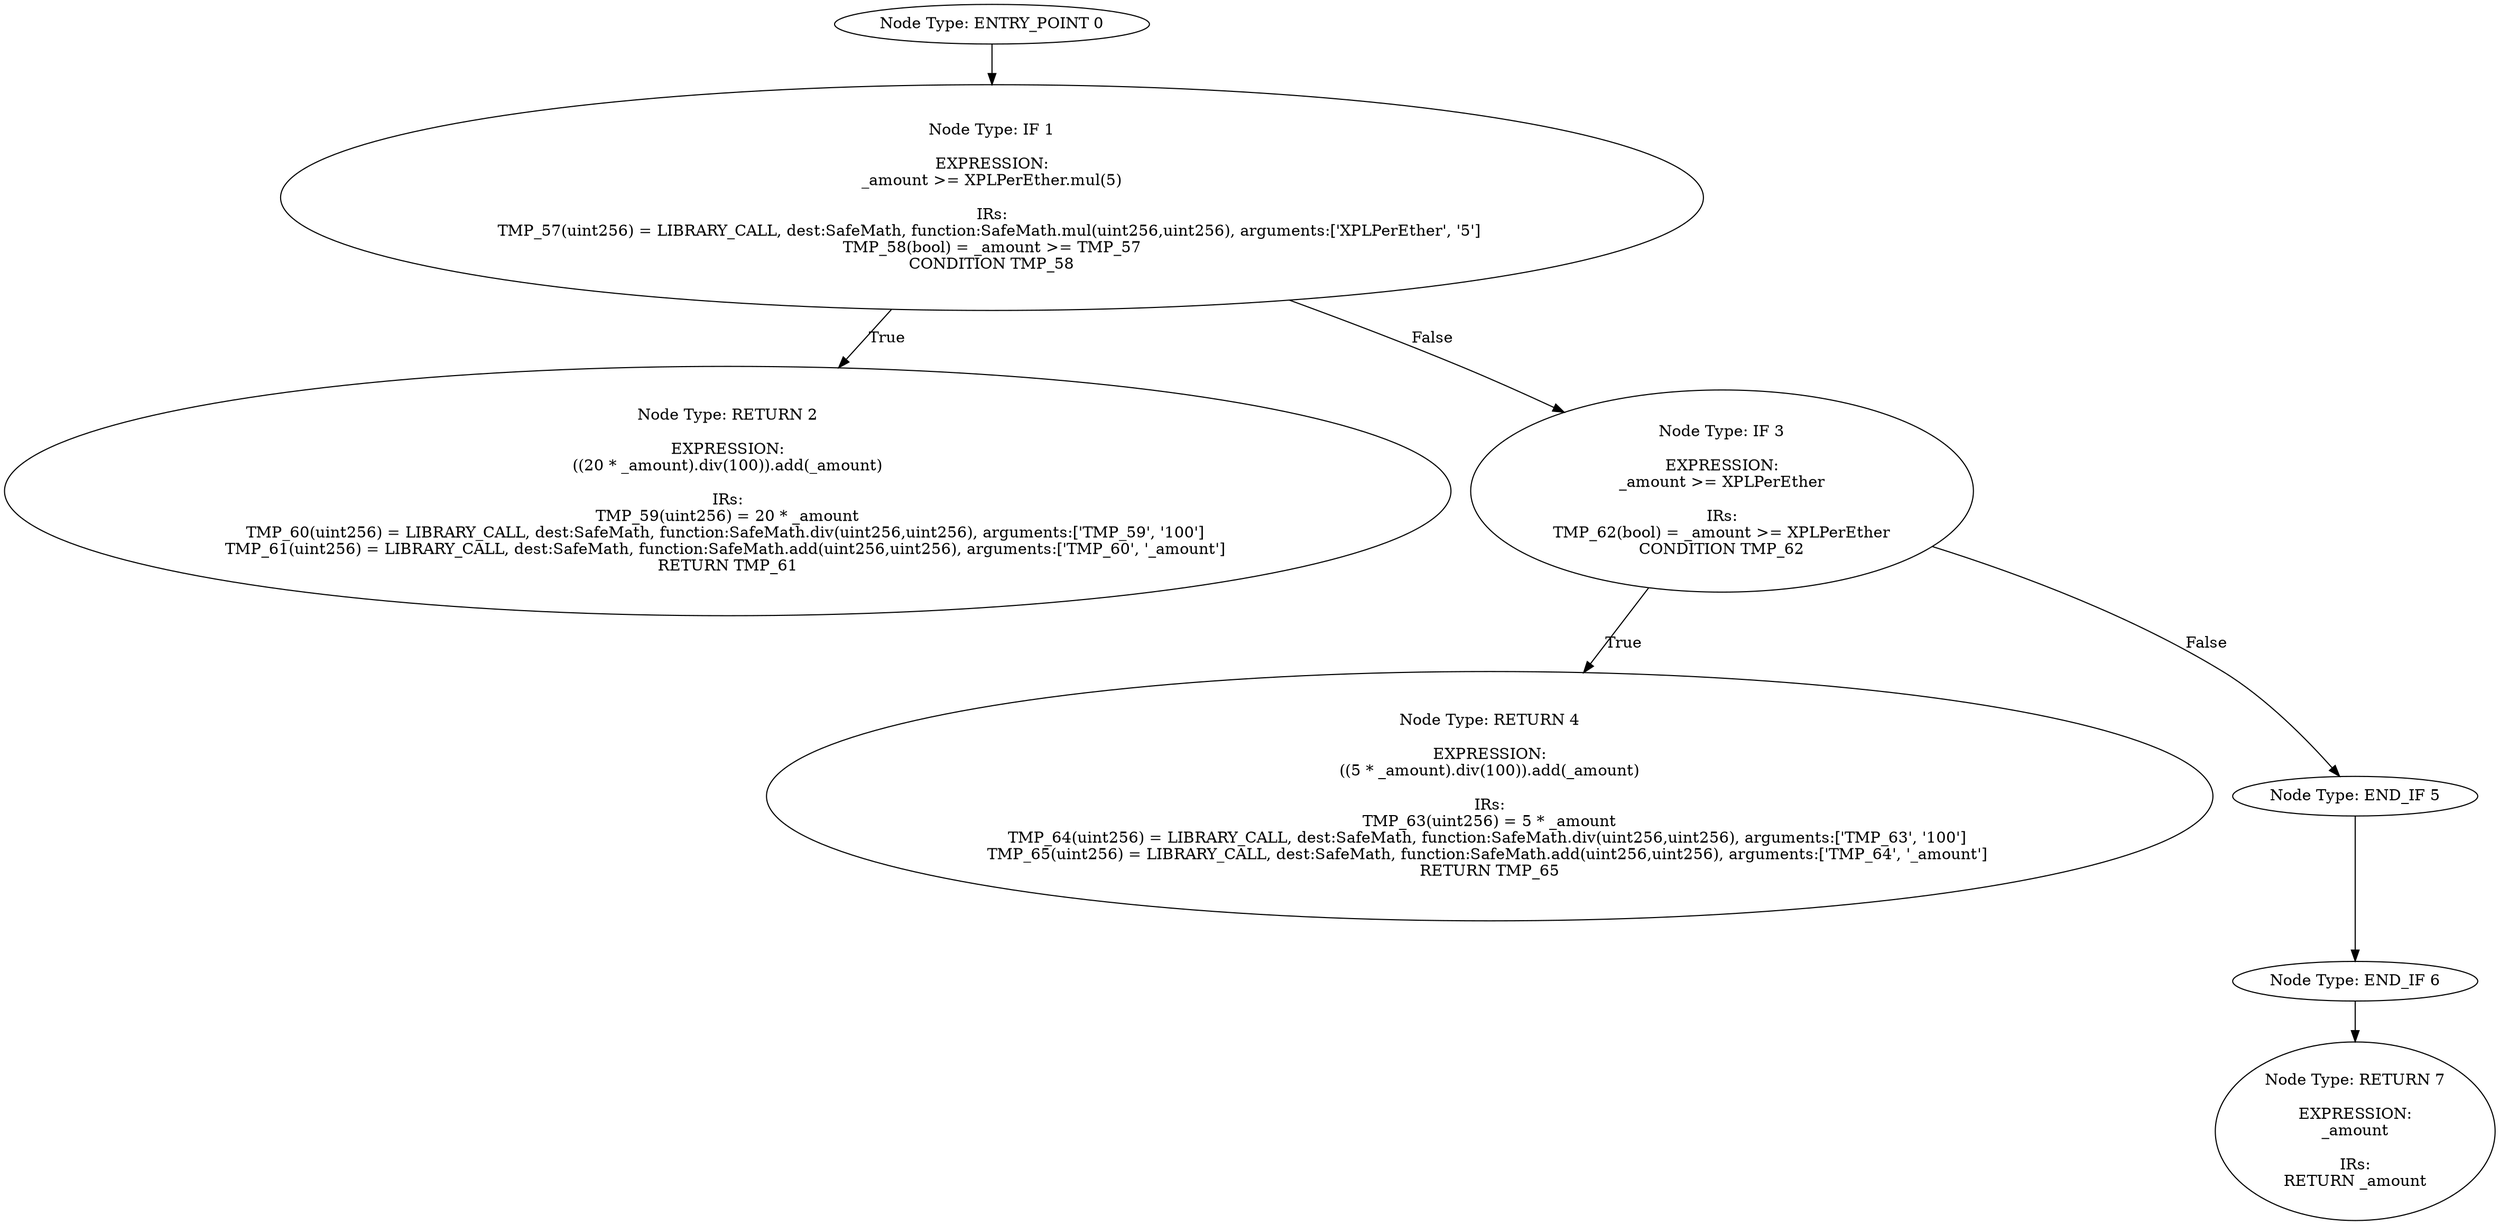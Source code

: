 digraph{
0[label="Node Type: ENTRY_POINT 0
"];
0->1;
1[label="Node Type: IF 1

EXPRESSION:
_amount >= XPLPerEther.mul(5)

IRs:
TMP_57(uint256) = LIBRARY_CALL, dest:SafeMath, function:SafeMath.mul(uint256,uint256), arguments:['XPLPerEther', '5'] 
TMP_58(bool) = _amount >= TMP_57
CONDITION TMP_58"];
1->2[label="True"];
1->3[label="False"];
2[label="Node Type: RETURN 2

EXPRESSION:
((20 * _amount).div(100)).add(_amount)

IRs:
TMP_59(uint256) = 20 * _amount
TMP_60(uint256) = LIBRARY_CALL, dest:SafeMath, function:SafeMath.div(uint256,uint256), arguments:['TMP_59', '100'] 
TMP_61(uint256) = LIBRARY_CALL, dest:SafeMath, function:SafeMath.add(uint256,uint256), arguments:['TMP_60', '_amount'] 
RETURN TMP_61"];
3[label="Node Type: IF 3

EXPRESSION:
_amount >= XPLPerEther

IRs:
TMP_62(bool) = _amount >= XPLPerEther
CONDITION TMP_62"];
3->4[label="True"];
3->5[label="False"];
4[label="Node Type: RETURN 4

EXPRESSION:
((5 * _amount).div(100)).add(_amount)

IRs:
TMP_63(uint256) = 5 * _amount
TMP_64(uint256) = LIBRARY_CALL, dest:SafeMath, function:SafeMath.div(uint256,uint256), arguments:['TMP_63', '100'] 
TMP_65(uint256) = LIBRARY_CALL, dest:SafeMath, function:SafeMath.add(uint256,uint256), arguments:['TMP_64', '_amount'] 
RETURN TMP_65"];
5[label="Node Type: END_IF 5
"];
5->6;
6[label="Node Type: END_IF 6
"];
6->7;
7[label="Node Type: RETURN 7

EXPRESSION:
_amount

IRs:
RETURN _amount"];
}
